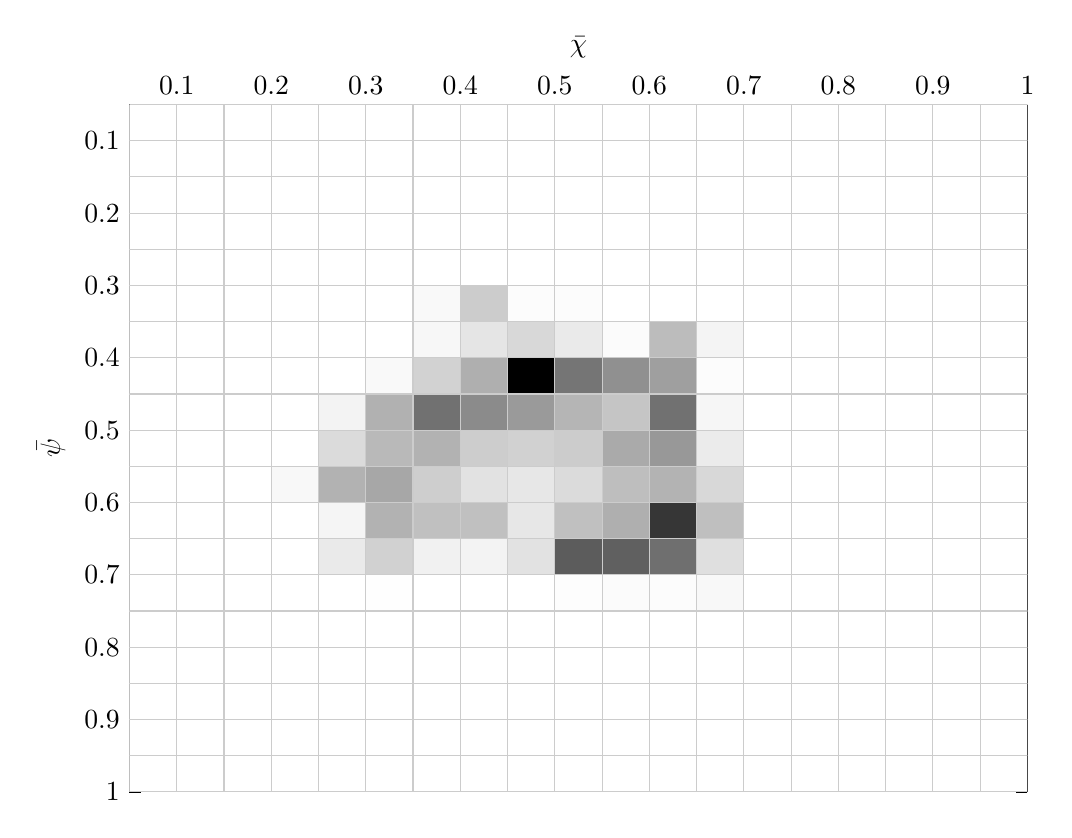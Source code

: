 % This file was created by matlab2tikz.
%
%The latest updates can be retrieved from
%  http://www.mathworks.com/matlabcentral/fileexchange/22022-matlab2tikz-matlab2tikz
%where you can also make suggestions and rate matlab2tikz.
%
\begin{tikzpicture}

\begin{axis}[%
width=4.49in,
height=3.436in,
at={(0.753in,0.478in)},
scale only axis,
separate axis lines,
every outer x axis line/.append style={black},
every x tick label/.append style={font=\color{black}},
every x tick/.append style={black},
xmin=0.05,
xmax=1,
xlabel={$\bar{\chi}$},
every outer y axis line/.append style={black},
every y tick label/.append style={font=\color{black}},
every y tick/.append style={black},
y dir=reverse,
ymin=0.05,
ymax=1,
ylabel={$\bar{\psi}$},
axis background/.style={fill=white},
xticklabel pos=right
]

\addplot[%
surf,
shader=flat corner, draw=white!80!black, colormap={mymap}{[1pt] rgb(0pt)=(1,1,1); rgb(63pt)=(0,0,0)}, mesh/rows=20]
table[row sep=crcr, point meta=\thisrow{c}] {%
%
x	y	c\\
0.05	0.05	0\\
0.05	0.1	0\\
0.05	0.15	0\\
0.05	0.2	0\\
0.05	0.25	0\\
0.05	0.3	0\\
0.05	0.35	0\\
0.05	0.4	0\\
0.05	0.45	0\\
0.05	0.5	0\\
0.05	0.55	0\\
0.05	0.6	0\\
0.05	0.65	0\\
0.05	0.7	0\\
0.05	0.75	0\\
0.05	0.8	0\\
0.05	0.85	0\\
0.05	0.9	0\\
0.05	0.95	0\\
0.05	1	0\\
0.1	0.05	0\\
0.1	0.1	0\\
0.1	0.15	0\\
0.1	0.2	0\\
0.1	0.25	0\\
0.1	0.3	0\\
0.1	0.35	0\\
0.1	0.4	0\\
0.1	0.45	0\\
0.1	0.5	0\\
0.1	0.55	0\\
0.1	0.6	0\\
0.1	0.65	0\\
0.1	0.7	0\\
0.1	0.75	0\\
0.1	0.8	0\\
0.1	0.85	0\\
0.1	0.9	0\\
0.1	0.95	0\\
0.1	1	0\\
0.15	0.05	0\\
0.15	0.1	0\\
0.15	0.15	0\\
0.15	0.2	0\\
0.15	0.25	0\\
0.15	0.3	0\\
0.15	0.35	0\\
0.15	0.4	0\\
0.15	0.45	0\\
0.15	0.5	0\\
0.15	0.55	0\\
0.15	0.6	0\\
0.15	0.65	0\\
0.15	0.7	0\\
0.15	0.75	0\\
0.15	0.8	0\\
0.15	0.85	0\\
0.15	0.9	0\\
0.15	0.95	0\\
0.15	1	0\\
0.2	0.05	0\\
0.2	0.1	0\\
0.2	0.15	0\\
0.2	0.2	0\\
0.2	0.25	0\\
0.2	0.3	0\\
0.2	0.35	0\\
0.2	0.4	0\\
0.2	0.45	0\\
0.2	0.5	0\\
0.2	0.55	23\\
0.2	0.6	0\\
0.2	0.65	0\\
0.2	0.7	0\\
0.2	0.75	0\\
0.2	0.8	0\\
0.2	0.85	0\\
0.2	0.9	0\\
0.2	0.95	0\\
0.2	1	0\\
0.25	0.05	0\\
0.25	0.1	0\\
0.25	0.15	0\\
0.25	0.2	0\\
0.25	0.25	0\\
0.25	0.3	0\\
0.25	0.35	0\\
0.25	0.4	0\\
0.25	0.45	40\\
0.25	0.5	115\\
0.25	0.55	247\\
0.25	0.6	31\\
0.25	0.65	67\\
0.25	0.7	0\\
0.25	0.75	0\\
0.25	0.8	0\\
0.25	0.85	0\\
0.25	0.9	0\\
0.25	0.95	0\\
0.25	1	0\\
0.3	0.05	0\\
0.3	0.1	0\\
0.3	0.15	0\\
0.3	0.2	0\\
0.3	0.25	0\\
0.3	0.3	0\\
0.3	0.35	0\\
0.3	0.4	19\\
0.3	0.45	250\\
0.3	0.5	224\\
0.3	0.55	282\\
0.3	0.6	248\\
0.3	0.65	148\\
0.3	0.7	2\\
0.3	0.75	0\\
0.3	0.8	0\\
0.3	0.85	0\\
0.3	0.9	0\\
0.3	0.95	0\\
0.3	1	0\\
0.35	0.05	0\\
0.35	0.1	0\\
0.35	0.15	0\\
0.35	0.2	0\\
0.35	0.25	0\\
0.35	0.3	18\\
0.35	0.35	25\\
0.35	0.4	143\\
0.35	0.45	457\\
0.35	0.5	246\\
0.35	0.55	157\\
0.35	0.6	201\\
0.35	0.65	45\\
0.35	0.7	1\\
0.35	0.75	0\\
0.35	0.8	0\\
0.35	0.85	0\\
0.35	0.9	0\\
0.35	0.95	0\\
0.35	1	0\\
0.4	0.05	0\\
0.4	0.1	0\\
0.4	0.15	0\\
0.4	0.2	0\\
0.4	0.25	0\\
0.4	0.3	165\\
0.4	0.35	85\\
0.4	0.4	257\\
0.4	0.45	371\\
0.4	0.5	159\\
0.4	0.55	92\\
0.4	0.6	203\\
0.4	0.65	40\\
0.4	0.7	0\\
0.4	0.75	0\\
0.4	0.8	0\\
0.4	0.85	0\\
0.4	0.9	0\\
0.4	0.95	0\\
0.4	1	0\\
0.45	0.05	0\\
0.45	0.1	0\\
0.45	0.15	0\\
0.45	0.2	0\\
0.45	0.25	0\\
0.45	0.3	9\\
0.45	0.35	124\\
0.45	0.4	819\\
0.45	0.45	325\\
0.45	0.5	148\\
0.45	0.55	76\\
0.45	0.6	78\\
0.45	0.65	92\\
0.45	0.7	0\\
0.45	0.75	0\\
0.45	0.8	0\\
0.45	0.85	0\\
0.45	0.9	0\\
0.45	0.95	0\\
0.45	1	0\\
0.5	0.05	0\\
0.5	0.1	0\\
0.5	0.15	0\\
0.5	0.2	0\\
0.5	0.25	0\\
0.5	0.3	9\\
0.5	0.35	67\\
0.5	0.4	443\\
0.5	0.45	237\\
0.5	0.5	164\\
0.5	0.55	116\\
0.5	0.6	203\\
0.5	0.65	523\\
0.5	0.7	5\\
0.5	0.75	0\\
0.5	0.8	0\\
0.5	0.85	0\\
0.5	0.9	0\\
0.5	0.95	0\\
0.5	1	0\\
0.55	0.05	0\\
0.55	0.1	0\\
0.55	0.15	0\\
0.55	0.2	0\\
0.55	0.25	0\\
0.55	0.3	0\\
0.55	0.35	13\\
0.55	0.4	356\\
0.55	0.45	187\\
0.55	0.5	274\\
0.55	0.55	208\\
0.55	0.6	258\\
0.55	0.65	511\\
0.55	0.7	12\\
0.55	0.75	0\\
0.55	0.8	0\\
0.55	0.85	0\\
0.55	0.9	0\\
0.55	0.95	0\\
0.55	1	0\\
0.6	0.05	0\\
0.6	0.1	0\\
0.6	0.15	0\\
0.6	0.2	0\\
0.6	0.25	0\\
0.6	0.3	0\\
0.6	0.35	214\\
0.6	0.4	309\\
0.6	0.45	456\\
0.6	0.5	330\\
0.6	0.55	244\\
0.6	0.6	646\\
0.6	0.65	462\\
0.6	0.7	10\\
0.6	0.75	0\\
0.6	0.8	0\\
0.6	0.85	0\\
0.6	0.9	0\\
0.6	0.95	0\\
0.6	1	0\\
0.65	0.05	0\\
0.65	0.1	0\\
0.65	0.15	0\\
0.65	0.2	0\\
0.65	0.25	0\\
0.65	0.3	0\\
0.65	0.35	36\\
0.65	0.4	9\\
0.65	0.45	30\\
0.65	0.5	64\\
0.65	0.55	125\\
0.65	0.6	206\\
0.65	0.65	104\\
0.65	0.7	22\\
0.65	0.75	0\\
0.65	0.8	0\\
0.65	0.85	0\\
0.65	0.9	0\\
0.65	0.95	0\\
0.65	1	0\\
0.7	0.05	0\\
0.7	0.1	0\\
0.7	0.15	0\\
0.7	0.2	0\\
0.7	0.25	0\\
0.7	0.3	0\\
0.7	0.35	0\\
0.7	0.4	0\\
0.7	0.45	0\\
0.7	0.5	0\\
0.7	0.55	0\\
0.7	0.6	0\\
0.7	0.65	0\\
0.7	0.7	0\\
0.7	0.75	0\\
0.7	0.8	0\\
0.7	0.85	0\\
0.7	0.9	0\\
0.7	0.95	0\\
0.7	1	0\\
0.75	0.05	0\\
0.75	0.1	0\\
0.75	0.15	0\\
0.75	0.2	0\\
0.75	0.25	0\\
0.75	0.3	0\\
0.75	0.35	0\\
0.75	0.4	0\\
0.75	0.45	0\\
0.75	0.5	0\\
0.75	0.55	0\\
0.75	0.6	0\\
0.75	0.65	0\\
0.75	0.7	0\\
0.75	0.75	0\\
0.75	0.8	0\\
0.75	0.85	0\\
0.75	0.9	0\\
0.75	0.95	0\\
0.75	1	0\\
0.8	0.05	0\\
0.8	0.1	0\\
0.8	0.15	0\\
0.8	0.2	0\\
0.8	0.25	0\\
0.8	0.3	0\\
0.8	0.35	0\\
0.8	0.4	0\\
0.8	0.45	0\\
0.8	0.5	0\\
0.8	0.55	0\\
0.8	0.6	0\\
0.8	0.65	0\\
0.8	0.7	0\\
0.8	0.75	0\\
0.8	0.8	0\\
0.8	0.85	0\\
0.8	0.9	0\\
0.8	0.95	0\\
0.8	1	0\\
0.85	0.05	0\\
0.85	0.1	0\\
0.85	0.15	0\\
0.85	0.2	0\\
0.85	0.25	0\\
0.85	0.3	0\\
0.85	0.35	0\\
0.85	0.4	0\\
0.85	0.45	0\\
0.85	0.5	0\\
0.85	0.55	0\\
0.85	0.6	0\\
0.85	0.65	0\\
0.85	0.7	0\\
0.85	0.75	0\\
0.85	0.8	0\\
0.85	0.85	0\\
0.85	0.9	0\\
0.85	0.95	0\\
0.85	1	0\\
0.9	0.05	0\\
0.9	0.1	0\\
0.9	0.15	0\\
0.9	0.2	0\\
0.9	0.25	0\\
0.9	0.3	0\\
0.9	0.35	0\\
0.9	0.4	0\\
0.9	0.45	0\\
0.9	0.5	0\\
0.9	0.55	0\\
0.9	0.6	0\\
0.9	0.65	0\\
0.9	0.7	0\\
0.9	0.75	0\\
0.9	0.8	0\\
0.9	0.85	0\\
0.9	0.9	0\\
0.9	0.95	0\\
0.9	1	0\\
0.95	0.05	0\\
0.95	0.1	0\\
0.95	0.15	0\\
0.95	0.2	0\\
0.95	0.25	0\\
0.95	0.3	0\\
0.95	0.35	0\\
0.95	0.4	0\\
0.95	0.45	0\\
0.95	0.5	0\\
0.95	0.55	0\\
0.95	0.6	0\\
0.95	0.65	0\\
0.95	0.7	0\\
0.95	0.75	0\\
0.95	0.8	0\\
0.95	0.85	0\\
0.95	0.9	0\\
0.95	0.95	0\\
0.95	1	0\\
1	0.05	0\\
1	0.1	0\\
1	0.15	0\\
1	0.2	0\\
1	0.25	0\\
1	0.3	0\\
1	0.35	0\\
1	0.4	0\\
1	0.45	0\\
1	0.5	0\\
1	0.55	0\\
1	0.6	0\\
1	0.65	0\\
1	0.7	0\\
1	0.75	0\\
1	0.8	0\\
1	0.85	0\\
1	0.9	0\\
1	0.95	0\\
1	1	0\\
};
\end{axis}
\end{tikzpicture}%